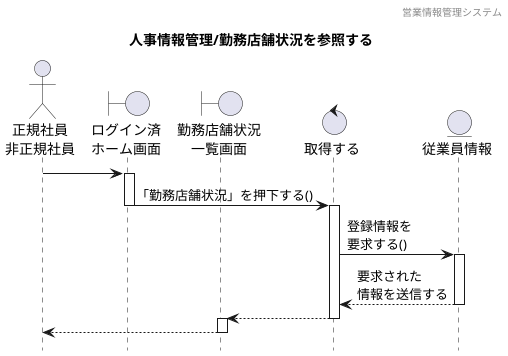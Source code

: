 @startuml シーケンス図
' 下アイコン除去
hide footbox
' ヘッダー
header 営業情報管理システム
' タイトル
title 人事情報管理/勤務店舗状況を参照する


' actor "" as 
actor "正規社員\n非正規社員" as a1

' boundary "" as 
boundary "ログイン済\nホーム画面" as b1
boundary "勤務店舗状況\n一覧画面" as b2

' control "" as 
control "取得する" as c1

' entity "" as
entity "従業員情報" as e1


' 長谷川

a1 -> b1
activate b1
b1 -> c1 : 「勤務店舗状況」を押下する()
deactivate
activate c1
c1 -> e1 : 登録情報を\n要求する() 
activate e1
e1 --> c1 : 要求された\n情報を送信する
deactivate
b2 <-- c1
deactivate
activate b2
a1 <-- b2
deactivate





@enduml
